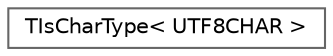digraph "Graphical Class Hierarchy"
{
 // INTERACTIVE_SVG=YES
 // LATEX_PDF_SIZE
  bgcolor="transparent";
  edge [fontname=Helvetica,fontsize=10,labelfontname=Helvetica,labelfontsize=10];
  node [fontname=Helvetica,fontsize=10,shape=box,height=0.2,width=0.4];
  rankdir="LR";
  Node0 [id="Node000000",label="TIsCharType\< UTF8CHAR \>",height=0.2,width=0.4,color="grey40", fillcolor="white", style="filled",URL="$d4/dcd/structTIsCharType_3_01UTF8CHAR_01_4.html",tooltip=" "];
}
